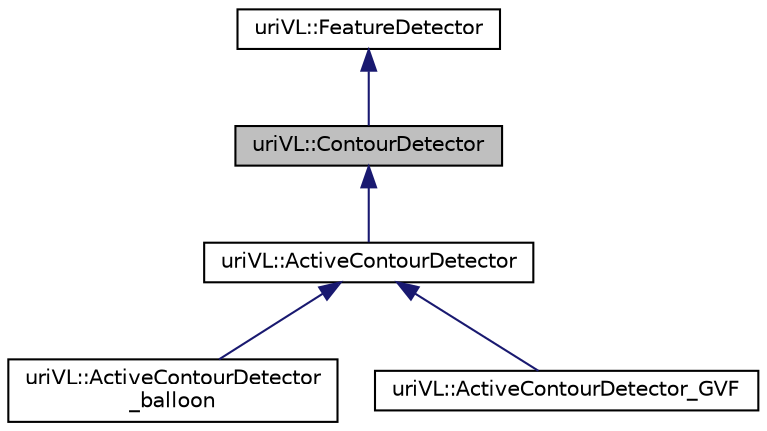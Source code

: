 digraph "uriVL::ContourDetector"
{
  edge [fontname="Helvetica",fontsize="10",labelfontname="Helvetica",labelfontsize="10"];
  node [fontname="Helvetica",fontsize="10",shape=record];
  Node1 [label="uriVL::ContourDetector",height=0.2,width=0.4,color="black", fillcolor="grey75", style="filled", fontcolor="black"];
  Node2 -> Node1 [dir="back",color="midnightblue",fontsize="10",style="solid",fontname="Helvetica"];
  Node2 [label="uriVL::FeatureDetector",height=0.2,width=0.4,color="black", fillcolor="white", style="filled",URL="$classuriVL_1_1FeatureDetector.html",tooltip="FeatureDetector class. "];
  Node1 -> Node3 [dir="back",color="midnightblue",fontsize="10",style="solid",fontname="Helvetica"];
  Node3 [label="uriVL::ActiveContourDetector",height=0.2,width=0.4,color="black", fillcolor="white", style="filled",URL="$classuriVL_1_1ActiveContourDetector.html",tooltip="Parent class for all implementations of active contour algorithms for seeking closed contours in an i..."];
  Node3 -> Node4 [dir="back",color="midnightblue",fontsize="10",style="solid",fontname="Helvetica"];
  Node4 [label="uriVL::ActiveContourDetector\l_balloon",height=0.2,width=0.4,color="black", fillcolor="white", style="filled",URL="$classuriVL_1_1ActiveContourDetector__balloon.html",tooltip="A Function Class which searches for a closed contour in a given image by applying the \"balloon\" activ..."];
  Node3 -> Node5 [dir="back",color="midnightblue",fontsize="10",style="solid",fontname="Helvetica"];
  Node5 [label="uriVL::ActiveContourDetector_GVF",height=0.2,width=0.4,color="black", fillcolor="white", style="filled",URL="$classuriVL_1_1ActiveContourDetector__GVF.html",tooltip="A Function Class which searches for a closed contour in a given image by applying the GVF (gradient v..."];
}
